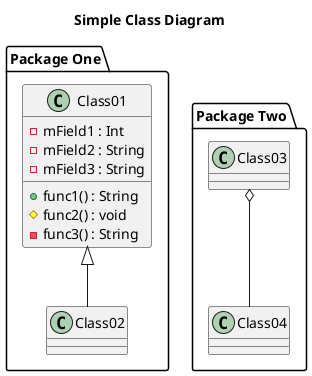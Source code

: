 @startuml

title Simple Class Diagram

package "Package One" {
class Class01 {
    - mField1 : Int
    - mField2 : String
    - mField3 : String
    + func1() : String
    # func2() : void
    - func3() : String
}

class Class02
}

package "Package Two" {
class Class03
class Class04
}

Class01  <|-- Class02
Class03 o-- Class04

@enduml